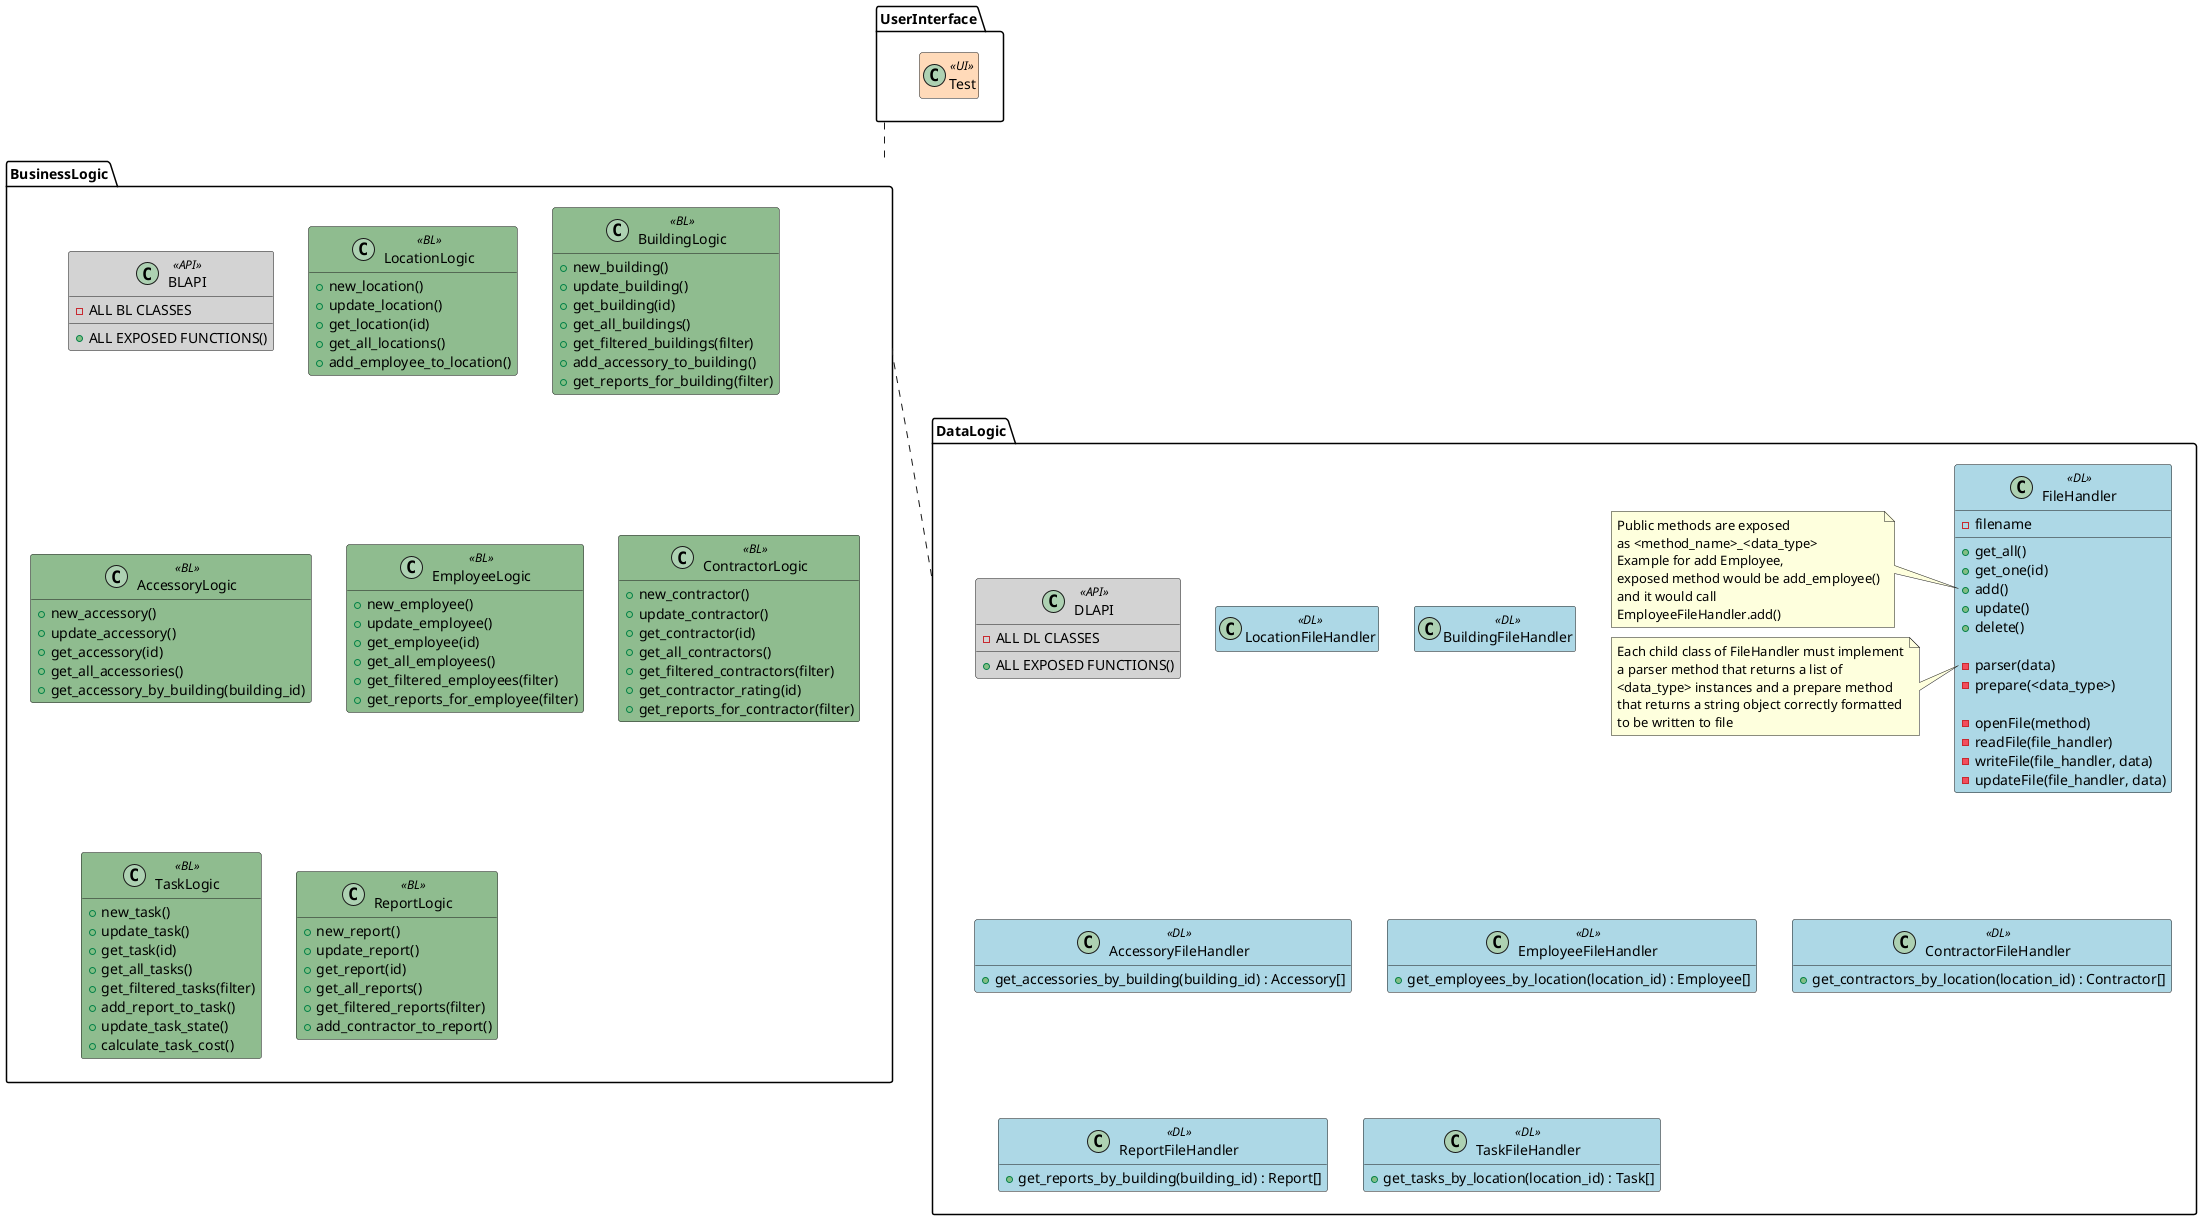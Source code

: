 @startuml 3-tier
hide empty members

skinparam class {
  BackgroundColor<<UI>> PeachPuff
  BackgroundColor<<BL>> DarkSeaGreen
  BackgroundColor<<DL>> LightBlue
  BackgroundColor<<API>> LightGray
}

package UserInterface {
  Class Test <<UI>>
}
UserInterface .. BusinessLogic
BusinessLogic .. DataLogic
package BusinessLogic {
  Class BLAPI <<API>> {
    - ALL BL CLASSES
    + ALL EXPOSED FUNCTIONS()
  }
  class LocationLogic <<BL>> {
    + new_location()
    + update_location()
    + get_location(id)
    + get_all_locations()
    + add_employee_to_location()
  }
  class BuildingLogic <<BL>> {
    + new_building()
    + update_building()
    + get_building(id)
    + get_all_buildings()
    + get_filtered_buildings(filter)
    + add_accessory_to_building()
    + get_reports_for_building(filter)
  }
  class AccessoryLogic <<BL>> {
    + new_accessory()
    + update_accessory()
    + get_accessory(id)
    + get_all_accessories()
    + get_accessory_by_building(building_id)
  }
  class EmployeeLogic <<BL>> {
    + new_employee()
    + update_employee()
    + get_employee(id)
    + get_all_employees()
    + get_filtered_employees(filter)
    + get_reports_for_employee(filter)
  }
  class ContractorLogic <<BL>> {
    + new_contractor()
    + update_contractor()
    + get_contractor(id)
    + get_all_contractors()
    + get_filtered_contractors(filter)
    + get_contractor_rating(id)
    + get_reports_for_contractor(filter)
  }
  class TaskLogic <<BL>> {
    + new_task()
    + update_task()
    + get_task(id)
    + get_all_tasks()
    + get_filtered_tasks(filter)
    + add_report_to_task()
    + update_task_state()
    + calculate_task_cost()
  }
  class ReportLogic <<BL>> {
    + new_report()
    + update_report()
    + get_report(id)
    + get_all_reports()
    + get_filtered_reports(filter)
    + add_contractor_to_report()
  }
}

package DataLogic {
  Class DLAPI <<API>> {
    - ALL DL CLASSES
    + ALL EXPOSED FUNCTIONS()
  }
  class FileHandler <<DL>> {
    - filename

    + get_all()
    + get_one(id)
    + add()
    + update()
    + delete()

    - parser(data)
    - prepare(<data_type>)

    - openFile(method)
    - readFile(file_handler)
    - writeFile(file_handler, data)
    - updateFile(file_handler, data)
  }
  note left of FileHandler::add
    Public methods are exposed
    as <method_name>_<data_type>
    Example for add Employee,
    exposed method would be add_employee()
    and it would call
    EmployeeFileHandler.add()
  end note
  note left of FileHandler::parser
    Each child class of FileHandler must implement
    a parser method that returns a list of
    <data_type> instances and a prepare method
    that returns a string object correctly formatted
    to be written to file
  end note
  Class LocationFileHandler <<DL>> {
  }
  Class BuildingFileHandler <<DL>> {
  }
  Class AccessoryFileHandler <<DL>> {
    + get_accessories_by_building(building_id) : Accessory[]
  }
  Class EmployeeFileHandler <<DL>> {
    + get_employees_by_location(location_id) : Employee[]
  }
  Class ContractorFileHandler <<DL>> {
    + get_contractors_by_location(location_id) : Contractor[]
  }
  Class ReportFileHandler <<DL>> {
    + get_reports_by_building(building_id) : Report[]
  }
  Class TaskFileHandler <<DL>> {
    + get_tasks_by_location(location_id) : Task[]
  }
}

@enduml